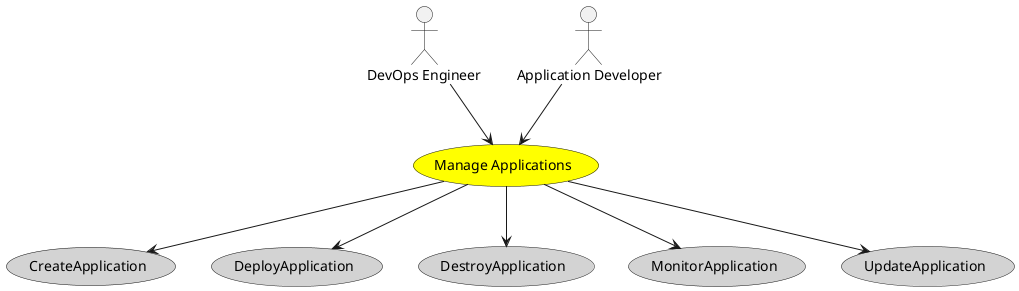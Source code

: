 @startuml


usecase "Manage Applications" as ManageApplications #yellow

Actor "DevOps Engineer" as DevOpsEngineer

DevOpsEngineer --> ManageApplications

Actor "Application Developer" as ApplicationDeveloper

ApplicationDeveloper --> ManageApplications



usecase "CreateApplication" as CreateApplication #lightgrey

ManageApplications --> CreateApplication

usecase "DeployApplication" as DeployApplication #lightgrey

ManageApplications --> DeployApplication

usecase "DestroyApplication" as DestroyApplication #lightgrey

ManageApplications --> DestroyApplication

usecase "MonitorApplication" as MonitorApplication #lightgrey

ManageApplications --> MonitorApplication

usecase "UpdateApplication" as UpdateApplication #lightgrey

ManageApplications --> UpdateApplication









@enduml
